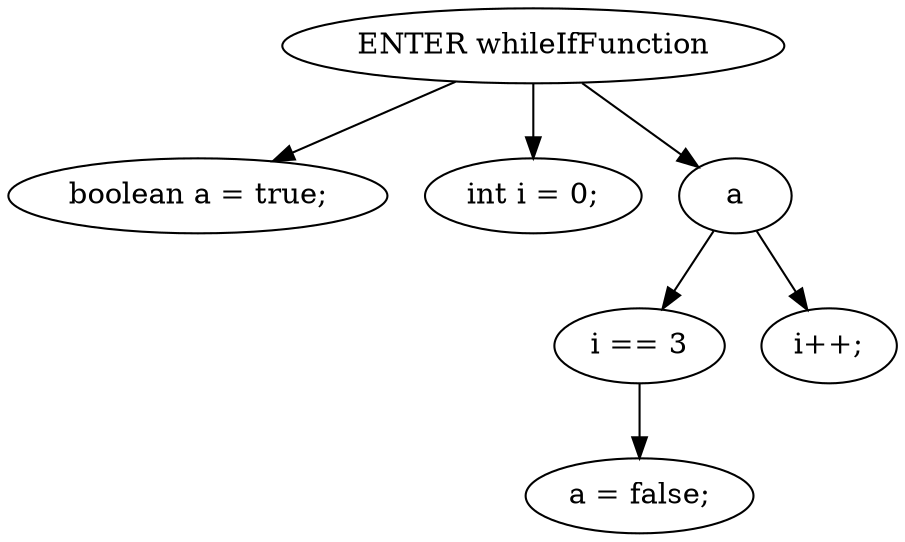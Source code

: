 digraph G {
  0 [ label="ENTER whileIfFunction" ];
  2 [ label="boolean a = true;" ];
  3 [ label="int i = 0;" ];
  4 [ label="a" ];
  5 [ label="i == 3" ];
  6 [ label="a = false;" ];
  7 [ label="i++;" ];
  0 -> 2 [ ];
  0 -> 3 [ ];
  0 -> 4 [ ];
  4 -> 5 [ ];
  4 -> 7 [ ];
  5 -> 6 [ ];
}
